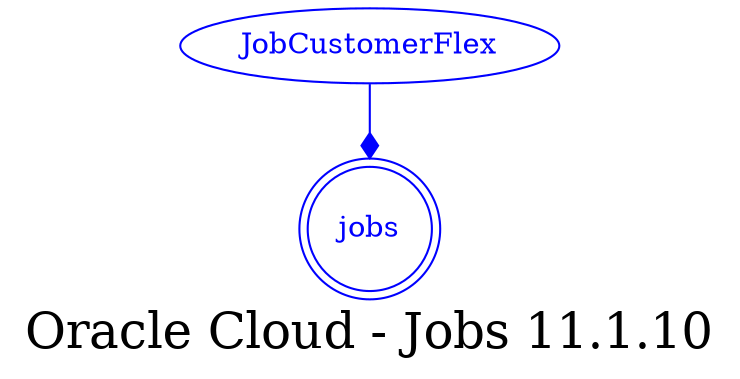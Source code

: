 digraph LexiconGraph {
graph[label="Oracle Cloud - Jobs 11.1.10", fontsize=24]
splines=true
"jobs" [color=blue, fontcolor=blue, shape=doublecircle]
"JobCustomerFlex" -> "jobs" [color=blue, fontcolor=blue, arrowhead=diamond, arrowtail=none]
"JobCustomerFlex" [color=blue, fontcolor=blue, shape=ellipse]
}
